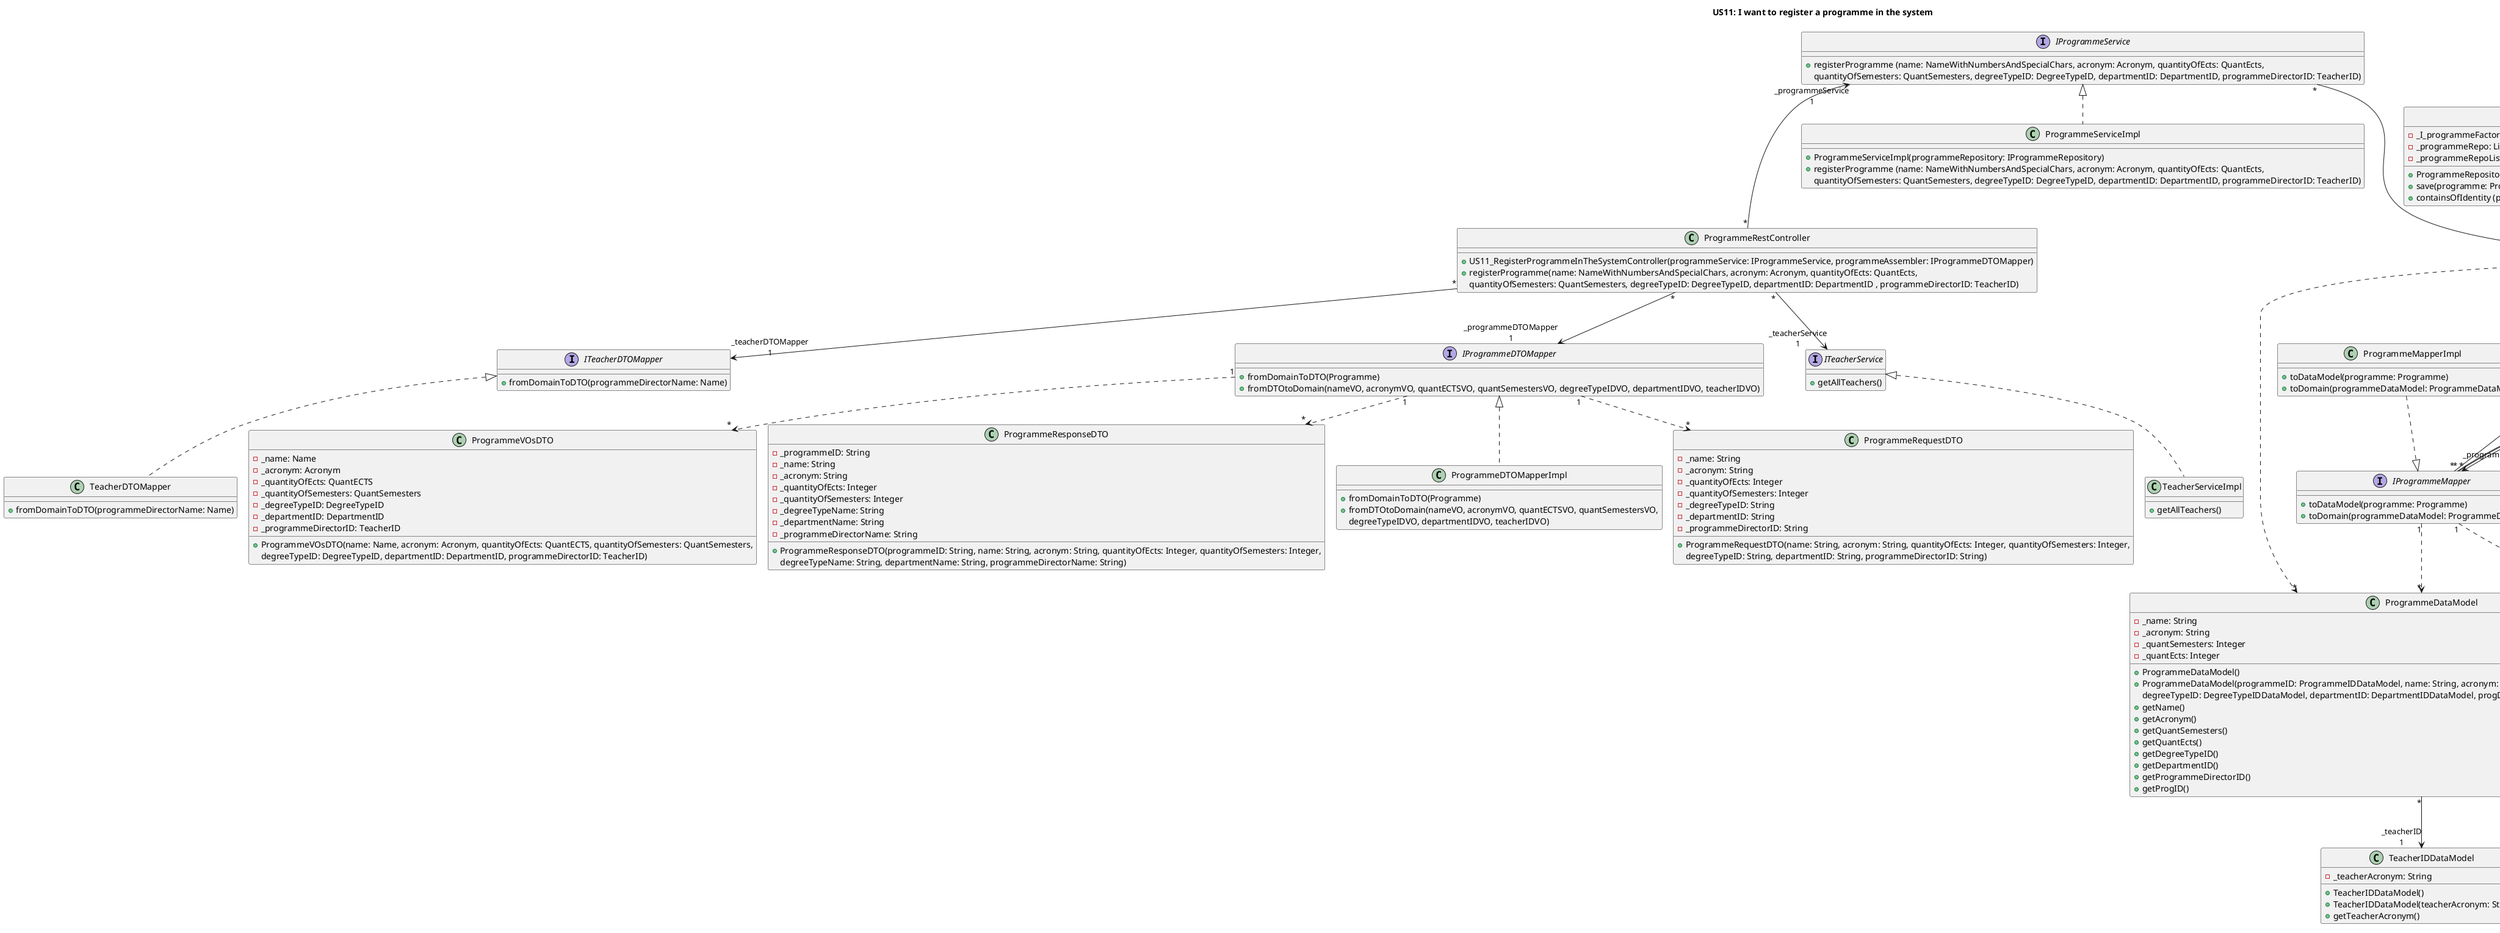 @startuml
!pragma layout smetana
title US11: I want to register a programme in the system

class ProgrammeRestController {
    +US11_RegisterProgrammeInTheSystemController(programmeService: IProgrammeService, programmeAssembler: IProgrammeDTOMapper)
    +registerProgramme(name: NameWithNumbersAndSpecialChars, acronym: Acronym, quantityOfEcts: QuantEcts,
    quantityOfSemesters: QuantSemesters, degreeTypeID: DegreeTypeID, departmentID: DepartmentID , programmeDirectorID: TeacherID)
}

interface IProgrammeDTOMapper {
    +fromDomainToDTO(Programme)
    +fromDTOtoDomain(nameVO, acronymVO, quantECTSVO, quantSemestersVO, degreeTypeIDVO, departmentIDVO, teacherIDVO)
}

class ProgrammeDTOMapperImpl {
    +fromDomainToDTO(Programme)
    +fromDTOtoDomain(nameVO, acronymVO, quantECTSVO, quantSemestersVO,
    degreeTypeIDVO, departmentIDVO, teacherIDVO)
}

class ProgrammeRequestDTO {
    -_name: String
    -_acronym: String
    -_quantityOfEcts: Integer
    -_quantityOfSemesters: Integer
    -_degreeTypeID: String
    -_departmentID: String
    -_programmeDirectorID: String
    +ProgrammeRequestDTO(name: String, acronym: String, quantityOfEcts: Integer, quantityOfSemesters: Integer,
    degreeTypeID: String, departmentID: String, programmeDirectorID: String)
}

class ProgrammeVOsDTO {
    -_name: Name
    -_acronym: Acronym
    -_quantityOfEcts: QuantECTS
    -_quantityOfSemesters: QuantSemesters
    -_degreeTypeID: DegreeTypeID
    -_departmentID: DepartmentID
    -_programmeDirectorID: TeacherID
    +ProgrammeVOsDTO(name: Name, acronym: Acronym, quantityOfEcts: QuantECTS, quantityOfSemesters: QuantSemesters,
    degreeTypeID: DegreeTypeID, departmentID: DepartmentID, programmeDirectorID: TeacherID)
}

class ProgrammeResponseDTO {
    -_programmeID: String
    -_name: String
    -_acronym: String
    -_quantityOfEcts: Integer
    -_quantityOfSemesters: Integer
    -_degreeTypeName: String
    -_departmentName: String
    -_programmeDirectorName: String
    +ProgrammeResponseDTO(programmeID: String, name: String, acronym: String, quantityOfEcts: Integer, quantityOfSemesters: Integer,
    degreeTypeName: String, departmentName: String, programmeDirectorName: String)
}

interface ITeacherService {
    +getAllTeachers()
}

class TeacherServiceImpl {
    +getAllTeachers()
}

interface ITeacherDTOMapper {
    +fromDomainToDTO(programmeDirectorName: Name)
}

class TeacherDTOMapper {
    +fromDomainToDTO(programmeDirectorName: Name)
}

interface IProgrammeService {
    +registerProgramme (name: NameWithNumbersAndSpecialChars, acronym: Acronym, quantityOfEcts: QuantEcts,
    quantityOfSemesters: QuantSemesters, degreeTypeID: DegreeTypeID, departmentID: DepartmentID, programmeDirectorID: TeacherID)
}

class ProgrammeServiceImpl {
    +ProgrammeServiceImpl(programmeRepository: IProgrammeRepository)
    +registerProgramme (name: NameWithNumbersAndSpecialChars, acronym: Acronym, quantityOfEcts: QuantEcts,
    quantityOfSemesters: QuantSemesters, degreeTypeID: DegreeTypeID, departmentID: DepartmentID, programmeDirectorID: TeacherID)
}

interface IProgrammeFactory {
    +createProgramme(name: NameWithNumbersAndSpecialChars, acronym: Acronym, \nquantityOfEcts: QuantEcts, quantityOfSemesters: QuantSemesters, degreeTypeID: DegreeTypeID, \ndepartmentID: DepartmentID, programmeDirectorID: TeacherID)
}

class ProgrammeFactoryImpl {
    +createProgramme(name: NameWithNumbersAndSpecialChars, acronym: Acronym, \nquantityOfEcts: QuantEcts, quantityOfSemesters: QuantSemesters, degreeTypeID: DegreeTypeID, \ndepartmentID: DepartmentID, programmeDirectorID: TeacherID)
}

interface IProgrammeRepository {
    +save(programme: Programme)
    +containsOfIdentity (programmeID: ProgrammeID))
}

interface IProgrammeRepositorySpringData {
}

class ProgrammeRepositorySpringData {
     -_I_programmeFactory: IProgrammeDDDFactory
     -_programmeRepo: List<Programme>
     -_programmeRepoListFactory: IProgrammeDDDRepositoryListFactory
     +ProgrammeRepositorySpringDataImpl(IProgrammeMapper iProgMapper, IProgrammeRepositorySpringData iProgRepo, IProgrammeIDMapper iProgIDMapper)
     +save(programme: Programme)
     +containsOfIdentity (programmeID: ProgrammeID))
}

interface IProgrammeMapper {
    +toDataModel(programme: Programme)
    +toDomain(programmeDataModel: ProgrammeDataModel)
}

class ProgrammeMapperImpl {
    +toDataModel(programme: Programme)
    +toDomain(programmeDataModel: ProgrammeDataModel)
}

interface IProgrammeIDMapper {
    +toDataModel(programmeID: ProgrammeID)
    +toDomain(programmeIDDataModel: ProgrammeIDDataModel)
}

interface ITeacherIDMapper {}

interface IProgrammeFactory {}

class ProgrammeIDMapperImpl {
    +toDataModel(programmeID: ProgrammeID)
    +toDomain(programmeIDDataModel: ProgrammeIDDataModel)
}

package "Programme Aggregate" {
    class "<<root>>\nProgramme" {
        +Programme(name: NameWithNumbersAndSpecialChars, acronym: Acronym, \nquantityOfEcts: QuantEcts, quantityOfSemesters: QuantSemesters, degreeTypeID: DegreeTypeID, \ndepartmentID: DepartmentID, programmeDirectorID: TeacherID)
        +getProgrammeID()
        +getQuantEcts()
        +getQuantSemesters()
        +getAcronym()
        +getProgrammeName()
        +getDegreeTypeID()
        +getDepartment()
        +getProgrammeDirectorID()
    }
}

class ProgrammeID <<ValueObject>> {
    -_progID: String
    +ProgrammeID()
    +getProgrammeID(): String
    +equals(Object o): boolean
}

class DepartmentID <<ValueObject>> {}

class Acronym <<ValueObject>> {}

class NameWithNumbersAndSpecialChars <<ValueObject>> {}

class quantEcts <<ValueObject>> {}

class QuantSemesters <<ValueObject>> {}

class DegreeTypeID <<ValueObject>> {}

class TeacherID <<ValueObject>> {}

class ProgrammeDataModel {
    -_name: String
    -_acronym: String
    -_quantSemesters: Integer
    -_quantEcts: Integer
    +ProgrammeDataModel()
    +ProgrammeDataModel(programmeID: ProgrammeIDDataModel, name: String, acronym: String, quantSemesters: Integer, quantEcts: Integer,
    degreeTypeID: DegreeTypeIDDataModel, departmentID: DepartmentIDDataModel, progDirectorID: TeacherIDDataModel)
    +getName()
    +getAcronym()
    +getQuantSemesters()
    +getQuantEcts()
    +getDegreeTypeID()
    +getDepartmentID()
    +getProgrammeDirectorID()
    +getProgID()
}

class ProgrammeIDDataModel {
    -_programmeName: String
    -_programmeAcronym: String
    +TeacherIDDataModel()
    +TeacherIDDataModel(teacherAcronym: String)
    +getTeacherAcronym()
}

class TeacherIDDataModel {
    -_teacherAcronym: String
    +TeacherIDDataModel()
    +TeacherIDDataModel(teacherAcronym: String)
    +getTeacherAcronym()
}


ProgrammeRestController "*" ---> "_teacherService\n1" ITeacherService
ProgrammeRestController "*" -u--> "_programmeService\n1" IProgrammeService
ProgrammeRestController "*" ---> "_programmeDTOMapper\n1" IProgrammeDTOMapper
ProgrammeRestController "*" ---> "_teacherDTOMapper\n1" ITeacherDTOMapper

ITeacherDTOMapper <|.. TeacherDTOMapper

IProgrammeDTOMapper <|.. ProgrammeDTOMapperImpl
IProgrammeDTOMapper "1" ..> "*" ProgrammeRequestDTO
IProgrammeDTOMapper "1" ..> "*" ProgrammeVOsDTO
IProgrammeDTOMapper "1" ..> "*" ProgrammeResponseDTO

ITeacherService <|.- TeacherServiceImpl
IProgrammeService <|.- ProgrammeServiceImpl

IProgrammeService "*" ---> "1" IProgrammeRepository

IProgrammeFactory <|.d. ProgrammeFactoryImpl
IProgrammeFactory "1" ..> "*" "<<root>>\nProgramme" : "<<creates>>"

IProgrammeRepository <|.u- ProgrammeRepositorySpringData
IProgrammeRepository "*" ---> "_programmeMapper\n1" IProgrammeMapper
IProgrammeRepository "*" ---> "_programmeIDMapper\n1" IProgrammeIDMapper
IProgrammeRepository "*" ---> "_programmeRepositorySpringData\n1" IProgrammeRepositorySpringData
IProgrammeRepository "1" ..> "*" "<<root>>\nProgramme"
IProgrammeRepository "1" ..> "*" ProgrammeDataModel

IProgrammeMapper <|.u. ProgrammeMapperImpl
IProgrammeMapper "1" ..> "*" "<<root>>\nProgramme"
IProgrammeMapper "1" ..> "*" ProgrammeDataModel
IProgrammeMapper "*" -u-> "_programmeIDMapper\n1" IProgrammeIDMapper
IProgrammeMapper "*" -u-> "_teacherIDMapper\n1" ITeacherIDMapper
IProgrammeMapper "*" -u-> "_programmeFactory\n1" IProgrammeFactory

IProgrammeIDMapper <|.. ProgrammeIDMapperImpl
IProgrammeIDMapper "1" ..> "*" "<<root>>\nProgramme"
IProgrammeIDMapper "1" ..> "*" ProgrammeIDDataModel

"<<root>>\nProgramme" "*" ---> "1" TeacherID
"<<root>>\nProgramme" "*" ---> "1" DegreeTypeID
"<<root>>\nProgramme" "*" ---> "1" DepartmentID
"<<root>>\nProgramme" "*" ---> "1" QuantSemesters
"<<root>>\nProgramme" "*" ---> "1" quantEcts
"<<root>>\nProgramme" "1" ---> "1" Acronym
"<<root>>\nProgramme" "1" ---> "1" NameWithNumbersAndSpecialChars
"<<root>>\nProgramme" "1" ---> "1" ProgrammeID

ProgrammeDataModel "*" ---> "_teacherID\n1" TeacherIDDataModel
ProgrammeDataModel "1" ---> "_programmeID\n1" ProgrammeIDDataModel
@enduml